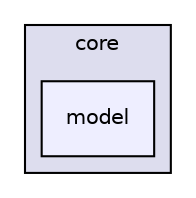 digraph "lib/alloy-core/include/alloy/core/model" {
  compound=true
  node [ fontsize="10", fontname="Helvetica"];
  edge [ labelfontsize="10", labelfontname="Helvetica"];
  subgraph clusterdir_e47f71b7a3b9692047cafd017e754db6 {
    graph [ bgcolor="#ddddee", pencolor="black", label="core" fontname="Helvetica", fontsize="10", URL="dir_e47f71b7a3b9692047cafd017e754db6.html"]
  dir_7a8f7b0841f1d4fe1df43b3bd9d75f7d [shape=box, label="model", style="filled", fillcolor="#eeeeff", pencolor="black", URL="dir_7a8f7b0841f1d4fe1df43b3bd9d75f7d.html"];
  }
}
